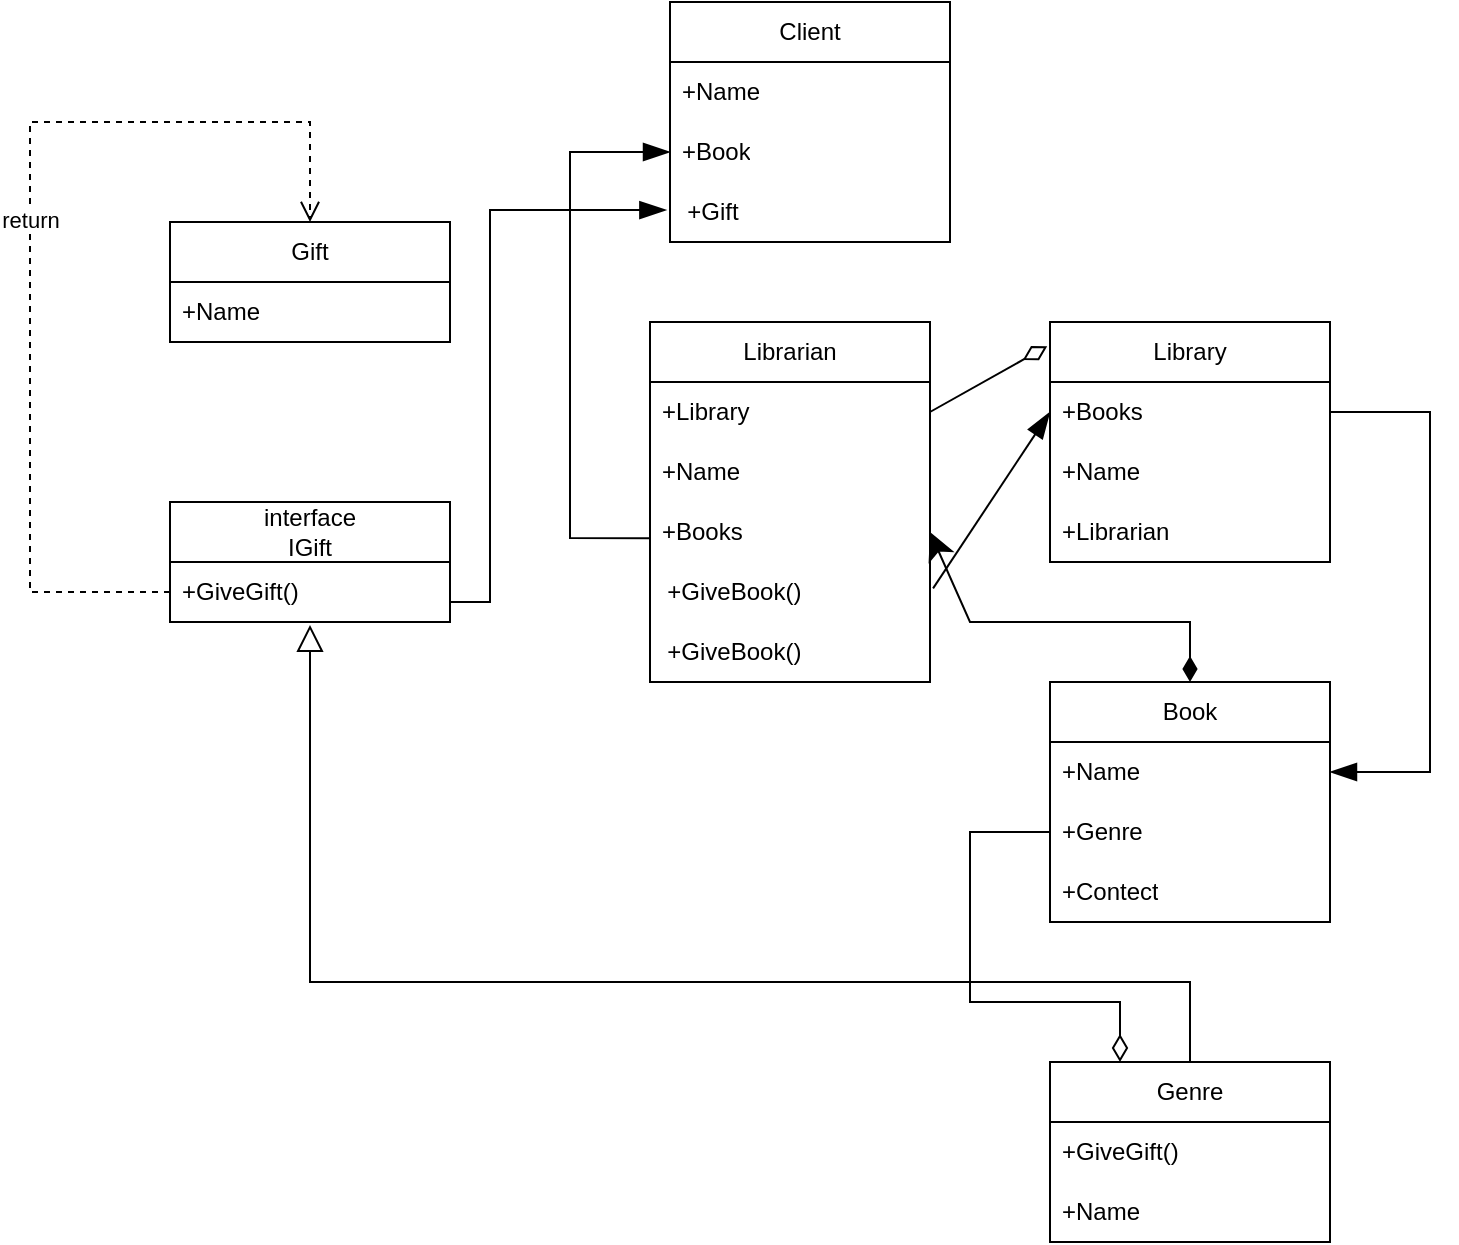 <mxfile version="20.6.0" type="device"><diagram id="C5RBs43oDa-KdzZeNtuy" name="Page-1"><mxGraphModel dx="458" dy="1016" grid="1" gridSize="10" guides="1" tooltips="1" connect="1" arrows="1" fold="1" page="1" pageScale="1" pageWidth="827" pageHeight="1169" math="0" shadow="0"><root><mxCell id="WIyWlLk6GJQsqaUBKTNV-0"/><mxCell id="WIyWlLk6GJQsqaUBKTNV-1" parent="WIyWlLk6GJQsqaUBKTNV-0"/><mxCell id="9zY1Xs7_TW2L8gMZqiwQ-46" value="Gift" style="swimlane;fontStyle=0;childLayout=stackLayout;horizontal=1;startSize=30;horizontalStack=0;resizeParent=1;resizeParentMax=0;resizeLast=0;collapsible=1;marginBottom=0;whiteSpace=wrap;html=1;" vertex="1" parent="WIyWlLk6GJQsqaUBKTNV-1"><mxGeometry x="130" y="130" width="140" height="60" as="geometry"/></mxCell><mxCell id="9zY1Xs7_TW2L8gMZqiwQ-47" value="+Name" style="text;strokeColor=none;fillColor=none;align=left;verticalAlign=middle;spacingLeft=4;spacingRight=4;overflow=hidden;points=[[0,0.5],[1,0.5]];portConstraint=eastwest;rotatable=0;whiteSpace=wrap;html=1;" vertex="1" parent="9zY1Xs7_TW2L8gMZqiwQ-46"><mxGeometry y="30" width="140" height="30" as="geometry"/></mxCell><mxCell id="9zY1Xs7_TW2L8gMZqiwQ-50" value="interface&lt;br&gt;IGift" style="swimlane;fontStyle=0;childLayout=stackLayout;horizontal=1;startSize=30;horizontalStack=0;resizeParent=1;resizeParentMax=0;resizeLast=0;collapsible=1;marginBottom=0;whiteSpace=wrap;html=1;" vertex="1" parent="WIyWlLk6GJQsqaUBKTNV-1"><mxGeometry x="130" y="270" width="140" height="60" as="geometry"/></mxCell><mxCell id="9zY1Xs7_TW2L8gMZqiwQ-51" value="+GiveGift()" style="text;strokeColor=none;fillColor=none;align=left;verticalAlign=middle;spacingLeft=4;spacingRight=4;overflow=hidden;points=[[0,0.5],[1,0.5]];portConstraint=eastwest;rotatable=0;whiteSpace=wrap;html=1;" vertex="1" parent="9zY1Xs7_TW2L8gMZqiwQ-50"><mxGeometry y="30" width="140" height="30" as="geometry"/></mxCell><mxCell id="9zY1Xs7_TW2L8gMZqiwQ-54" value="return" style="html=1;verticalAlign=bottom;endArrow=open;dashed=1;endSize=8;rounded=0;strokeWidth=1;entryX=0.5;entryY=0;entryDx=0;entryDy=0;" edge="1" parent="WIyWlLk6GJQsqaUBKTNV-1" target="9zY1Xs7_TW2L8gMZqiwQ-46"><mxGeometry relative="1" as="geometry"><mxPoint x="130" y="315" as="sourcePoint"/><mxPoint x="280" y="370" as="targetPoint"/><Array as="points"><mxPoint x="60" y="315"/><mxPoint x="60" y="175"/><mxPoint x="60" y="80"/><mxPoint x="200" y="80"/></Array></mxGeometry></mxCell><mxCell id="9zY1Xs7_TW2L8gMZqiwQ-55" value="Librarian" style="swimlane;fontStyle=0;childLayout=stackLayout;horizontal=1;startSize=30;horizontalStack=0;resizeParent=1;resizeParentMax=0;resizeLast=0;collapsible=1;marginBottom=0;whiteSpace=wrap;html=1;" vertex="1" parent="WIyWlLk6GJQsqaUBKTNV-1"><mxGeometry x="370" y="180" width="140" height="180" as="geometry"/></mxCell><mxCell id="9zY1Xs7_TW2L8gMZqiwQ-56" value="+Library" style="text;strokeColor=none;fillColor=none;align=left;verticalAlign=middle;spacingLeft=4;spacingRight=4;overflow=hidden;points=[[0,0.5],[1,0.5]];portConstraint=eastwest;rotatable=0;whiteSpace=wrap;html=1;" vertex="1" parent="9zY1Xs7_TW2L8gMZqiwQ-55"><mxGeometry y="30" width="140" height="30" as="geometry"/></mxCell><mxCell id="9zY1Xs7_TW2L8gMZqiwQ-85" value="" style="endArrow=blockThin;html=1;rounded=0;strokeWidth=1;endSize=11;exitX=1.011;exitY=0.439;exitDx=0;exitDy=0;exitPerimeter=0;endFill=1;entryX=0;entryY=0.5;entryDx=0;entryDy=0;" edge="1" parent="9zY1Xs7_TW2L8gMZqiwQ-55" target="9zY1Xs7_TW2L8gMZqiwQ-79"><mxGeometry width="50" height="50" relative="1" as="geometry"><mxPoint y="108.17" as="sourcePoint"/><mxPoint x="-40" y="-100" as="targetPoint"/><Array as="points"><mxPoint x="-40" y="108"/><mxPoint x="-40" y="-85"/></Array></mxGeometry></mxCell><mxCell id="9zY1Xs7_TW2L8gMZqiwQ-57" value="+Name" style="text;strokeColor=none;fillColor=none;align=left;verticalAlign=middle;spacingLeft=4;spacingRight=4;overflow=hidden;points=[[0,0.5],[1,0.5]];portConstraint=eastwest;rotatable=0;whiteSpace=wrap;html=1;" vertex="1" parent="9zY1Xs7_TW2L8gMZqiwQ-55"><mxGeometry y="60" width="140" height="30" as="geometry"/></mxCell><mxCell id="9zY1Xs7_TW2L8gMZqiwQ-58" value="+Books" style="text;strokeColor=none;fillColor=none;align=left;verticalAlign=middle;spacingLeft=4;spacingRight=4;overflow=hidden;points=[[0,0.5],[1,0.5]];portConstraint=eastwest;rotatable=0;whiteSpace=wrap;html=1;" vertex="1" parent="9zY1Xs7_TW2L8gMZqiwQ-55"><mxGeometry y="90" width="140" height="30" as="geometry"/></mxCell><mxCell id="9zY1Xs7_TW2L8gMZqiwQ-72" value="&amp;nbsp; +GiveBook()" style="text;html=1;align=left;verticalAlign=middle;resizable=0;points=[];autosize=1;strokeColor=none;fillColor=none;" vertex="1" parent="9zY1Xs7_TW2L8gMZqiwQ-55"><mxGeometry y="120" width="140" height="30" as="geometry"/></mxCell><mxCell id="9zY1Xs7_TW2L8gMZqiwQ-84" value="&amp;nbsp; +GiveBook()" style="text;html=1;align=left;verticalAlign=middle;resizable=0;points=[];autosize=1;strokeColor=none;fillColor=none;" vertex="1" parent="9zY1Xs7_TW2L8gMZqiwQ-55"><mxGeometry y="150" width="140" height="30" as="geometry"/></mxCell><mxCell id="9zY1Xs7_TW2L8gMZqiwQ-59" value="Library" style="swimlane;fontStyle=0;childLayout=stackLayout;horizontal=1;startSize=30;horizontalStack=0;resizeParent=1;resizeParentMax=0;resizeLast=0;collapsible=1;marginBottom=0;whiteSpace=wrap;html=1;" vertex="1" parent="WIyWlLk6GJQsqaUBKTNV-1"><mxGeometry x="570" y="180" width="140" height="120" as="geometry"/></mxCell><mxCell id="9zY1Xs7_TW2L8gMZqiwQ-60" value="+Books" style="text;strokeColor=none;fillColor=none;align=left;verticalAlign=middle;spacingLeft=4;spacingRight=4;overflow=hidden;points=[[0,0.5],[1,0.5]];portConstraint=eastwest;rotatable=0;whiteSpace=wrap;html=1;" vertex="1" parent="9zY1Xs7_TW2L8gMZqiwQ-59"><mxGeometry y="30" width="140" height="30" as="geometry"/></mxCell><mxCell id="9zY1Xs7_TW2L8gMZqiwQ-61" value="+Name" style="text;strokeColor=none;fillColor=none;align=left;verticalAlign=middle;spacingLeft=4;spacingRight=4;overflow=hidden;points=[[0,0.5],[1,0.5]];portConstraint=eastwest;rotatable=0;whiteSpace=wrap;html=1;" vertex="1" parent="9zY1Xs7_TW2L8gMZqiwQ-59"><mxGeometry y="60" width="140" height="30" as="geometry"/></mxCell><mxCell id="9zY1Xs7_TW2L8gMZqiwQ-62" value="+Librarian" style="text;strokeColor=none;fillColor=none;align=left;verticalAlign=middle;spacingLeft=4;spacingRight=4;overflow=hidden;points=[[0,0.5],[1,0.5]];portConstraint=eastwest;rotatable=0;whiteSpace=wrap;html=1;" vertex="1" parent="9zY1Xs7_TW2L8gMZqiwQ-59"><mxGeometry y="90" width="140" height="30" as="geometry"/></mxCell><mxCell id="9zY1Xs7_TW2L8gMZqiwQ-63" value="Book" style="swimlane;fontStyle=0;childLayout=stackLayout;horizontal=1;startSize=30;horizontalStack=0;resizeParent=1;resizeParentMax=0;resizeLast=0;collapsible=1;marginBottom=0;whiteSpace=wrap;html=1;" vertex="1" parent="WIyWlLk6GJQsqaUBKTNV-1"><mxGeometry x="570" y="360" width="140" height="120" as="geometry"/></mxCell><mxCell id="9zY1Xs7_TW2L8gMZqiwQ-64" value="+Name" style="text;strokeColor=none;fillColor=none;align=left;verticalAlign=middle;spacingLeft=4;spacingRight=4;overflow=hidden;points=[[0,0.5],[1,0.5]];portConstraint=eastwest;rotatable=0;whiteSpace=wrap;html=1;" vertex="1" parent="9zY1Xs7_TW2L8gMZqiwQ-63"><mxGeometry y="30" width="140" height="30" as="geometry"/></mxCell><mxCell id="9zY1Xs7_TW2L8gMZqiwQ-65" value="+Genre" style="text;strokeColor=none;fillColor=none;align=left;verticalAlign=middle;spacingLeft=4;spacingRight=4;overflow=hidden;points=[[0,0.5],[1,0.5]];portConstraint=eastwest;rotatable=0;whiteSpace=wrap;html=1;" vertex="1" parent="9zY1Xs7_TW2L8gMZqiwQ-63"><mxGeometry y="60" width="140" height="30" as="geometry"/></mxCell><mxCell id="9zY1Xs7_TW2L8gMZqiwQ-66" value="+Contect" style="text;strokeColor=none;fillColor=none;align=left;verticalAlign=middle;spacingLeft=4;spacingRight=4;overflow=hidden;points=[[0,0.5],[1,0.5]];portConstraint=eastwest;rotatable=0;whiteSpace=wrap;html=1;" vertex="1" parent="9zY1Xs7_TW2L8gMZqiwQ-63"><mxGeometry y="90" width="140" height="30" as="geometry"/></mxCell><mxCell id="9zY1Xs7_TW2L8gMZqiwQ-67" value="Genre" style="swimlane;fontStyle=0;childLayout=stackLayout;horizontal=1;startSize=30;horizontalStack=0;resizeParent=1;resizeParentMax=0;resizeLast=0;collapsible=1;marginBottom=0;whiteSpace=wrap;html=1;" vertex="1" parent="WIyWlLk6GJQsqaUBKTNV-1"><mxGeometry x="570" y="550" width="140" height="90" as="geometry"/></mxCell><mxCell id="9zY1Xs7_TW2L8gMZqiwQ-68" value="+GiveGift()" style="text;strokeColor=none;fillColor=none;align=left;verticalAlign=middle;spacingLeft=4;spacingRight=4;overflow=hidden;points=[[0,0.5],[1,0.5]];portConstraint=eastwest;rotatable=0;whiteSpace=wrap;html=1;" vertex="1" parent="9zY1Xs7_TW2L8gMZqiwQ-67"><mxGeometry y="30" width="140" height="30" as="geometry"/></mxCell><mxCell id="9zY1Xs7_TW2L8gMZqiwQ-69" value="+Name" style="text;strokeColor=none;fillColor=none;align=left;verticalAlign=middle;spacingLeft=4;spacingRight=4;overflow=hidden;points=[[0,0.5],[1,0.5]];portConstraint=eastwest;rotatable=0;whiteSpace=wrap;html=1;" vertex="1" parent="9zY1Xs7_TW2L8gMZqiwQ-67"><mxGeometry y="60" width="140" height="30" as="geometry"/></mxCell><mxCell id="9zY1Xs7_TW2L8gMZqiwQ-71" value="" style="endArrow=block;html=1;rounded=0;strokeWidth=1;endSize=11;exitX=0.5;exitY=0;exitDx=0;exitDy=0;entryX=0.5;entryY=1.048;entryDx=0;entryDy=0;entryPerimeter=0;endFill=0;" edge="1" parent="WIyWlLk6GJQsqaUBKTNV-1" source="9zY1Xs7_TW2L8gMZqiwQ-67" target="9zY1Xs7_TW2L8gMZqiwQ-51"><mxGeometry width="50" height="50" relative="1" as="geometry"><mxPoint x="610" y="550" as="sourcePoint"/><mxPoint x="660" y="500" as="targetPoint"/><Array as="points"><mxPoint x="640" y="510"/><mxPoint x="200" y="510"/></Array></mxGeometry></mxCell><mxCell id="9zY1Xs7_TW2L8gMZqiwQ-73" value="" style="endArrow=diamondThin;html=1;rounded=0;strokeWidth=1;endSize=11;entryX=-0.01;entryY=0.101;entryDx=0;entryDy=0;endFill=0;entryPerimeter=0;" edge="1" parent="WIyWlLk6GJQsqaUBKTNV-1" target="9zY1Xs7_TW2L8gMZqiwQ-59"><mxGeometry width="50" height="50" relative="1" as="geometry"><mxPoint x="510" y="225" as="sourcePoint"/><mxPoint x="550" y="450" as="targetPoint"/></mxGeometry></mxCell><mxCell id="9zY1Xs7_TW2L8gMZqiwQ-74" value="" style="endArrow=blockThin;html=1;rounded=0;strokeWidth=1;endSize=11;exitX=1.011;exitY=0.439;exitDx=0;exitDy=0;exitPerimeter=0;entryX=0;entryY=0.5;entryDx=0;entryDy=0;endFill=1;" edge="1" parent="WIyWlLk6GJQsqaUBKTNV-1" source="9zY1Xs7_TW2L8gMZqiwQ-72" target="9zY1Xs7_TW2L8gMZqiwQ-60"><mxGeometry width="50" height="50" relative="1" as="geometry"><mxPoint x="520" y="350" as="sourcePoint"/><mxPoint x="570" y="300" as="targetPoint"/></mxGeometry></mxCell><mxCell id="9zY1Xs7_TW2L8gMZqiwQ-75" value="" style="endArrow=blockThin;html=1;rounded=0;strokeWidth=1;endSize=11;exitX=1;exitY=0.5;exitDx=0;exitDy=0;entryX=1;entryY=0.5;entryDx=0;entryDy=0;endFill=1;" edge="1" parent="WIyWlLk6GJQsqaUBKTNV-1" source="9zY1Xs7_TW2L8gMZqiwQ-60" target="9zY1Xs7_TW2L8gMZqiwQ-64"><mxGeometry width="50" height="50" relative="1" as="geometry"><mxPoint x="521.54" y="323.17" as="sourcePoint"/><mxPoint x="580.0" y="235" as="targetPoint"/><Array as="points"><mxPoint x="760" y="225"/><mxPoint x="760" y="405"/></Array></mxGeometry></mxCell><mxCell id="9zY1Xs7_TW2L8gMZqiwQ-76" value="" style="endArrow=diamondThin;html=1;rounded=0;strokeWidth=1;endSize=11;entryX=0.25;entryY=0;entryDx=0;entryDy=0;endFill=0;exitX=0;exitY=0.5;exitDx=0;exitDy=0;" edge="1" parent="WIyWlLk6GJQsqaUBKTNV-1" source="9zY1Xs7_TW2L8gMZqiwQ-65" target="9zY1Xs7_TW2L8gMZqiwQ-67"><mxGeometry width="50" height="50" relative="1" as="geometry"><mxPoint x="520.0" y="235" as="sourcePoint"/><mxPoint x="578.6" y="202.12" as="targetPoint"/><Array as="points"><mxPoint x="530" y="435"/><mxPoint x="530" y="520"/><mxPoint x="605" y="520"/></Array></mxGeometry></mxCell><mxCell id="9zY1Xs7_TW2L8gMZqiwQ-77" value="Client" style="swimlane;fontStyle=0;childLayout=stackLayout;horizontal=1;startSize=30;horizontalStack=0;resizeParent=1;resizeParentMax=0;resizeLast=0;collapsible=1;marginBottom=0;whiteSpace=wrap;html=1;" vertex="1" parent="WIyWlLk6GJQsqaUBKTNV-1"><mxGeometry x="380" y="20" width="140" height="120" as="geometry"/></mxCell><mxCell id="9zY1Xs7_TW2L8gMZqiwQ-78" value="+Name" style="text;strokeColor=none;fillColor=none;align=left;verticalAlign=middle;spacingLeft=4;spacingRight=4;overflow=hidden;points=[[0,0.5],[1,0.5]];portConstraint=eastwest;rotatable=0;whiteSpace=wrap;html=1;" vertex="1" parent="9zY1Xs7_TW2L8gMZqiwQ-77"><mxGeometry y="30" width="140" height="30" as="geometry"/></mxCell><mxCell id="9zY1Xs7_TW2L8gMZqiwQ-79" value="+Book" style="text;strokeColor=none;fillColor=none;align=left;verticalAlign=middle;spacingLeft=4;spacingRight=4;overflow=hidden;points=[[0,0.5],[1,0.5]];portConstraint=eastwest;rotatable=0;whiteSpace=wrap;html=1;" vertex="1" parent="9zY1Xs7_TW2L8gMZqiwQ-77"><mxGeometry y="60" width="140" height="30" as="geometry"/></mxCell><mxCell id="9zY1Xs7_TW2L8gMZqiwQ-81" value="&amp;nbsp; +Gift" style="text;html=1;align=left;verticalAlign=middle;resizable=0;points=[];autosize=1;strokeColor=none;fillColor=none;" vertex="1" parent="9zY1Xs7_TW2L8gMZqiwQ-77"><mxGeometry y="90" width="140" height="30" as="geometry"/></mxCell><mxCell id="9zY1Xs7_TW2L8gMZqiwQ-82" value="" style="endArrow=blockThin;html=1;rounded=0;strokeWidth=1;endSize=11;entryX=-0.013;entryY=0.468;entryDx=0;entryDy=0;entryPerimeter=0;endFill=1;" edge="1" parent="WIyWlLk6GJQsqaUBKTNV-1" target="9zY1Xs7_TW2L8gMZqiwQ-81"><mxGeometry width="50" height="50" relative="1" as="geometry"><mxPoint x="270" y="320" as="sourcePoint"/><mxPoint x="320" y="270" as="targetPoint"/><Array as="points"><mxPoint x="290" y="320"/><mxPoint x="290" y="124"/></Array></mxGeometry></mxCell><mxCell id="9zY1Xs7_TW2L8gMZqiwQ-83" value="" style="endArrow=classic;html=1;rounded=0;strokeWidth=1;endSize=11;entryX=1;entryY=0.5;entryDx=0;entryDy=0;exitX=0.5;exitY=0;exitDx=0;exitDy=0;startArrow=diamondThin;startFill=1;targetPerimeterSpacing=3;sourcePerimeterSpacing=4;startSize=10;" edge="1" parent="WIyWlLk6GJQsqaUBKTNV-1" source="9zY1Xs7_TW2L8gMZqiwQ-63" target="9zY1Xs7_TW2L8gMZqiwQ-58"><mxGeometry width="50" height="50" relative="1" as="geometry"><mxPoint x="420" y="420" as="sourcePoint"/><mxPoint x="470" y="370" as="targetPoint"/><Array as="points"><mxPoint x="640" y="330"/><mxPoint x="530" y="330"/></Array></mxGeometry></mxCell></root></mxGraphModel></diagram></mxfile>